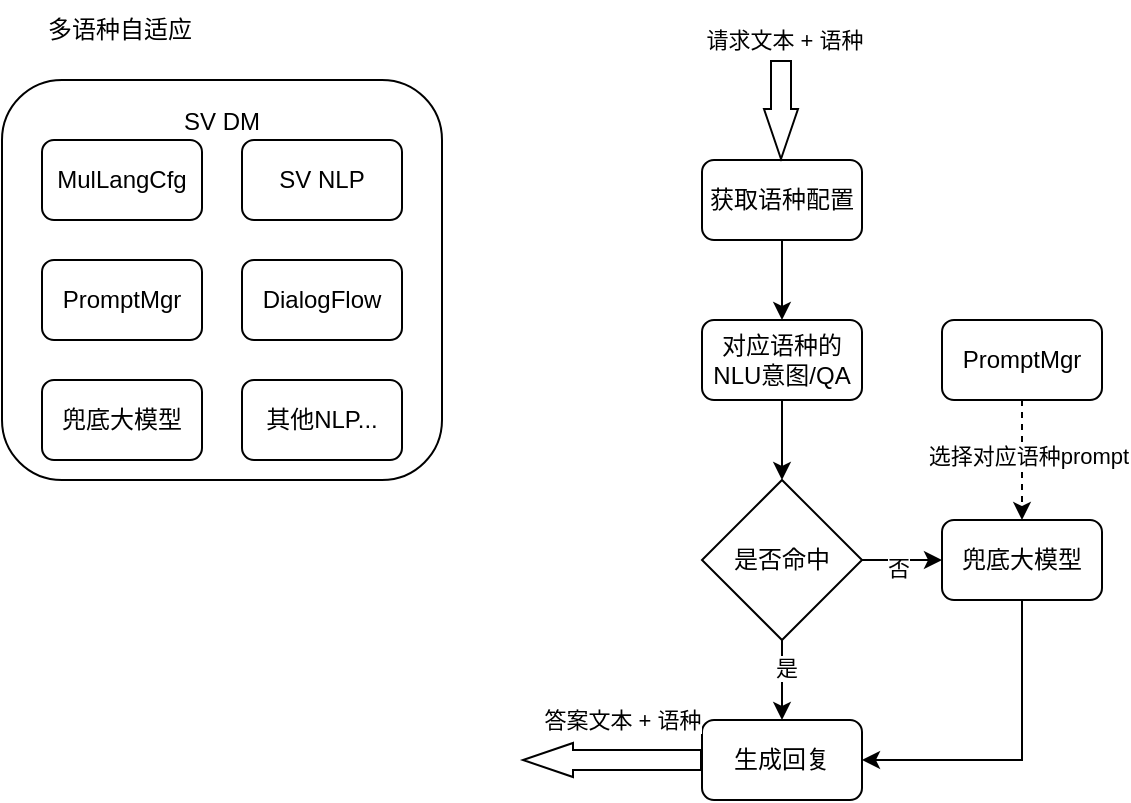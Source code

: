 <mxfile version="21.5.1" type="github">
  <diagram name="第 1 页" id="Btjva8nnt_rKKo7mdltX">
    <mxGraphModel dx="880" dy="452" grid="0" gridSize="10" guides="1" tooltips="1" connect="1" arrows="1" fold="1" page="1" pageScale="1" pageWidth="827" pageHeight="1169" math="0" shadow="0">
      <root>
        <mxCell id="0" />
        <mxCell id="1" parent="0" />
        <mxCell id="f1k-GTzWRNh-LiG2y3XH-2" value="SV DM&lt;br&gt;&lt;br&gt;&lt;br&gt;&lt;br&gt;&lt;br&gt;&lt;br&gt;&lt;br&gt;&lt;br&gt;&lt;br&gt;&lt;br&gt;&lt;br&gt;&lt;br&gt;" style="rounded=1;whiteSpace=wrap;html=1;" vertex="1" parent="1">
          <mxGeometry x="130" y="80" width="220" height="200" as="geometry" />
        </mxCell>
        <mxCell id="f1k-GTzWRNh-LiG2y3XH-1" value="SV NLP" style="rounded=1;whiteSpace=wrap;html=1;" vertex="1" parent="1">
          <mxGeometry x="250" y="110" width="80" height="40" as="geometry" />
        </mxCell>
        <mxCell id="f1k-GTzWRNh-LiG2y3XH-8" value="DialogFlow" style="rounded=1;whiteSpace=wrap;html=1;" vertex="1" parent="1">
          <mxGeometry x="250" y="170" width="80" height="40" as="geometry" />
        </mxCell>
        <mxCell id="f1k-GTzWRNh-LiG2y3XH-9" value="其他NLP..." style="rounded=1;whiteSpace=wrap;html=1;" vertex="1" parent="1">
          <mxGeometry x="250" y="230" width="80" height="40" as="geometry" />
        </mxCell>
        <mxCell id="f1k-GTzWRNh-LiG2y3XH-10" value="MulLangCfg" style="rounded=1;whiteSpace=wrap;html=1;" vertex="1" parent="1">
          <mxGeometry x="150" y="110" width="80" height="40" as="geometry" />
        </mxCell>
        <mxCell id="f1k-GTzWRNh-LiG2y3XH-14" style="edgeStyle=orthogonalEdgeStyle;rounded=0;orthogonalLoop=1;jettySize=auto;html=1;exitX=0.5;exitY=1;exitDx=0;exitDy=0;entryX=0.5;entryY=0;entryDx=0;entryDy=0;" edge="1" parent="1" source="f1k-GTzWRNh-LiG2y3XH-11">
          <mxGeometry relative="1" as="geometry">
            <mxPoint x="520" y="200" as="targetPoint" />
          </mxGeometry>
        </mxCell>
        <mxCell id="f1k-GTzWRNh-LiG2y3XH-11" value="获取语种配置" style="rounded=1;whiteSpace=wrap;html=1;" vertex="1" parent="1">
          <mxGeometry x="480" y="120" width="80" height="40" as="geometry" />
        </mxCell>
        <mxCell id="f1k-GTzWRNh-LiG2y3XH-12" value="" style="shape=flexArrow;endArrow=classic;html=1;rounded=0;endWidth=6;endSize=8;" edge="1" parent="1">
          <mxGeometry width="50" height="50" relative="1" as="geometry">
            <mxPoint x="519.5" y="70" as="sourcePoint" />
            <mxPoint x="519.5" y="120" as="targetPoint" />
          </mxGeometry>
        </mxCell>
        <mxCell id="f1k-GTzWRNh-LiG2y3XH-20" value="请求文本 + 语种" style="edgeLabel;html=1;align=center;verticalAlign=middle;resizable=0;points=[];" vertex="1" connectable="0" parent="f1k-GTzWRNh-LiG2y3XH-12">
          <mxGeometry x="-0.6" y="-6" relative="1" as="geometry">
            <mxPoint x="7" y="-20" as="offset" />
          </mxGeometry>
        </mxCell>
        <mxCell id="f1k-GTzWRNh-LiG2y3XH-23" style="edgeStyle=orthogonalEdgeStyle;rounded=0;orthogonalLoop=1;jettySize=auto;html=1;exitX=0.5;exitY=1;exitDx=0;exitDy=0;entryX=0.5;entryY=0;entryDx=0;entryDy=0;" edge="1" parent="1" source="f1k-GTzWRNh-LiG2y3XH-13" target="f1k-GTzWRNh-LiG2y3XH-21">
          <mxGeometry relative="1" as="geometry" />
        </mxCell>
        <mxCell id="f1k-GTzWRNh-LiG2y3XH-13" value="对应语种的NLU意图/QA" style="rounded=1;whiteSpace=wrap;html=1;" vertex="1" parent="1">
          <mxGeometry x="480" y="200" width="80" height="40" as="geometry" />
        </mxCell>
        <mxCell id="f1k-GTzWRNh-LiG2y3XH-17" value="兜底大模型" style="rounded=1;whiteSpace=wrap;html=1;" vertex="1" parent="1">
          <mxGeometry x="150" y="230" width="80" height="40" as="geometry" />
        </mxCell>
        <mxCell id="f1k-GTzWRNh-LiG2y3XH-18" value="PromptMgr" style="rounded=1;whiteSpace=wrap;html=1;" vertex="1" parent="1">
          <mxGeometry x="150" y="170" width="80" height="40" as="geometry" />
        </mxCell>
        <mxCell id="f1k-GTzWRNh-LiG2y3XH-25" style="edgeStyle=orthogonalEdgeStyle;rounded=0;orthogonalLoop=1;jettySize=auto;html=1;exitX=0.5;exitY=1;exitDx=0;exitDy=0;entryX=0.5;entryY=0;entryDx=0;entryDy=0;" edge="1" parent="1" source="f1k-GTzWRNh-LiG2y3XH-21" target="f1k-GTzWRNh-LiG2y3XH-24">
          <mxGeometry relative="1" as="geometry" />
        </mxCell>
        <mxCell id="f1k-GTzWRNh-LiG2y3XH-26" value="是" style="edgeLabel;html=1;align=center;verticalAlign=middle;resizable=0;points=[];" vertex="1" connectable="0" parent="f1k-GTzWRNh-LiG2y3XH-25">
          <mxGeometry x="-0.3" y="2" relative="1" as="geometry">
            <mxPoint as="offset" />
          </mxGeometry>
        </mxCell>
        <mxCell id="f1k-GTzWRNh-LiG2y3XH-27" style="edgeStyle=orthogonalEdgeStyle;rounded=0;orthogonalLoop=1;jettySize=auto;html=1;exitX=1;exitY=0.5;exitDx=0;exitDy=0;entryX=0;entryY=0.5;entryDx=0;entryDy=0;" edge="1" parent="1" source="f1k-GTzWRNh-LiG2y3XH-21" target="f1k-GTzWRNh-LiG2y3XH-22">
          <mxGeometry relative="1" as="geometry" />
        </mxCell>
        <mxCell id="f1k-GTzWRNh-LiG2y3XH-28" value="否" style="edgeLabel;html=1;align=center;verticalAlign=middle;resizable=0;points=[];" vertex="1" connectable="0" parent="f1k-GTzWRNh-LiG2y3XH-27">
          <mxGeometry x="-0.1" y="-4" relative="1" as="geometry">
            <mxPoint as="offset" />
          </mxGeometry>
        </mxCell>
        <mxCell id="f1k-GTzWRNh-LiG2y3XH-21" value="是否命中" style="rhombus;whiteSpace=wrap;html=1;" vertex="1" parent="1">
          <mxGeometry x="480" y="280" width="80" height="80" as="geometry" />
        </mxCell>
        <mxCell id="f1k-GTzWRNh-LiG2y3XH-32" style="edgeStyle=orthogonalEdgeStyle;rounded=0;orthogonalLoop=1;jettySize=auto;html=1;exitX=0.5;exitY=1;exitDx=0;exitDy=0;entryX=1;entryY=0.5;entryDx=0;entryDy=0;" edge="1" parent="1" source="f1k-GTzWRNh-LiG2y3XH-22" target="f1k-GTzWRNh-LiG2y3XH-24">
          <mxGeometry relative="1" as="geometry" />
        </mxCell>
        <mxCell id="f1k-GTzWRNh-LiG2y3XH-22" value="兜底大模型" style="rounded=1;whiteSpace=wrap;html=1;" vertex="1" parent="1">
          <mxGeometry x="600" y="300" width="80" height="40" as="geometry" />
        </mxCell>
        <mxCell id="f1k-GTzWRNh-LiG2y3XH-24" value="生成回复" style="rounded=1;whiteSpace=wrap;html=1;" vertex="1" parent="1">
          <mxGeometry x="480" y="400" width="80" height="40" as="geometry" />
        </mxCell>
        <mxCell id="f1k-GTzWRNh-LiG2y3XH-30" style="edgeStyle=orthogonalEdgeStyle;rounded=0;orthogonalLoop=1;jettySize=auto;html=1;exitX=0.5;exitY=1;exitDx=0;exitDy=0;dashed=1;" edge="1" parent="1" source="f1k-GTzWRNh-LiG2y3XH-29" target="f1k-GTzWRNh-LiG2y3XH-22">
          <mxGeometry relative="1" as="geometry" />
        </mxCell>
        <mxCell id="f1k-GTzWRNh-LiG2y3XH-31" value="选择对应语种prompt" style="edgeLabel;html=1;align=center;verticalAlign=middle;resizable=0;points=[];" vertex="1" connectable="0" parent="f1k-GTzWRNh-LiG2y3XH-30">
          <mxGeometry x="-0.067" y="3" relative="1" as="geometry">
            <mxPoint as="offset" />
          </mxGeometry>
        </mxCell>
        <mxCell id="f1k-GTzWRNh-LiG2y3XH-29" value="PromptMgr" style="rounded=1;whiteSpace=wrap;html=1;" vertex="1" parent="1">
          <mxGeometry x="600" y="200" width="80" height="40" as="geometry" />
        </mxCell>
        <mxCell id="f1k-GTzWRNh-LiG2y3XH-33" value="" style="shape=flexArrow;endArrow=classic;html=1;rounded=0;endWidth=6;endSize=8;exitX=0;exitY=0.5;exitDx=0;exitDy=0;" edge="1" parent="1" source="f1k-GTzWRNh-LiG2y3XH-24">
          <mxGeometry width="50" height="50" relative="1" as="geometry">
            <mxPoint x="390" y="400" as="sourcePoint" />
            <mxPoint x="390" y="420" as="targetPoint" />
          </mxGeometry>
        </mxCell>
        <mxCell id="f1k-GTzWRNh-LiG2y3XH-34" value="答案文本 + 语种" style="edgeLabel;html=1;align=center;verticalAlign=middle;resizable=0;points=[];" vertex="1" connectable="0" parent="f1k-GTzWRNh-LiG2y3XH-33">
          <mxGeometry x="-0.6" y="-6" relative="1" as="geometry">
            <mxPoint x="-22" y="-14" as="offset" />
          </mxGeometry>
        </mxCell>
        <mxCell id="f1k-GTzWRNh-LiG2y3XH-35" value="多语种自适应" style="text;html=1;strokeColor=none;fillColor=none;align=center;verticalAlign=middle;whiteSpace=wrap;rounded=0;" vertex="1" parent="1">
          <mxGeometry x="150" y="40" width="78" height="30" as="geometry" />
        </mxCell>
      </root>
    </mxGraphModel>
  </diagram>
</mxfile>
